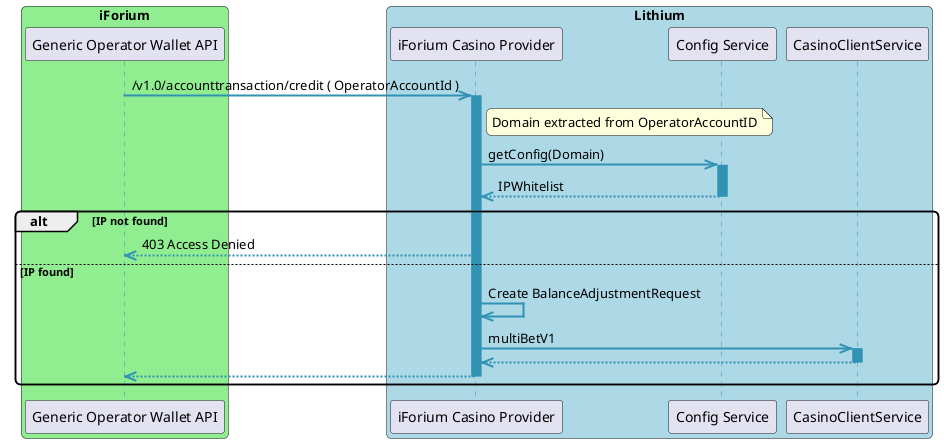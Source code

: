 .Credit Sequence
[plantuml]
----
@startuml

    box "iForium" #LightGreen
       participant "Generic Operator Wallet API" as ggo
    end box

    box "Lithium" #LightBlue
        participant "iForium Casino Provider" as provider
        participant "Config Service" as config
        participant "CasinoClientService" as casino
    end box

    skinparam handwritten false
    skinparam backgroundColor transparent
    skinparam roundcorner 10
    skinparam BoxPadding 20

    skinparam sequence {

        ArrowColor 3292b4
        ArrowThickness 2

        LifeLineBorderColor 3292b4
        LifeLineBackgroundColor #3292b4

        ParticipantBorderColor 3292b4
        ParticipantBackgroundColor 3292b4
        ParticipantFontName Arial
        ParticipantFontSize 17
        ParticipantFontColor white

        ActorBorderColor 3292b4
        ActorBackgroundColor aqua
        ActorFontColor 3292b4
        ActorFontSize 17
        ActorFontName Arial
    }
    ggo ->> provider ++: /v1.0/accounttransaction/credit ( OperatorAccountId )

    note right of provider: Domain extracted from OperatorAccountID
    provider ->> config ++: getConfig(Domain)

    config -->> provider --: IPWhitelist
    alt IP not found
        provider -->> ggo : 403 Access Denied
    else IP found
        provider ->> provider : Create BalanceAdjustmentRequest
        provider ->> casino ++: multiBetV1
        casino -->> provider -- :

        provider -->> ggo --:

    end

@enduml
----